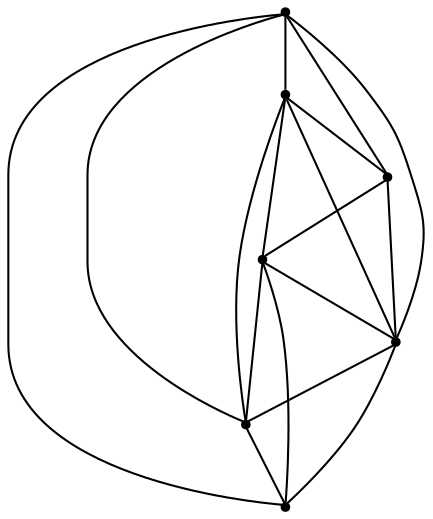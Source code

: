 graph {
  node [shape=point,comment="{\"directed\":false,\"doi\":\"10.1007/978-3-540-77537-9_27\",\"figure\":\"4 (2)\"}"]

  v0 [pos="877.4650014478107,1050.5366330927072"]
  v1 [pos="905.3607558139535,1127.8772162003952"]
  v2 [pos="739.237236200377,1044.909562197599"]
  v3 [pos="707.3384930011838,1128.6900421836162"]
  v4 [pos="872.3987492760946,1196.9648807178846"]
  v5 [pos="804.160498091232,1222.974294558439"]
  v6 [pos="741.6139864633249,1198.2152843822137"]

  v0 -- v2 [id="-1",pos="877.4650014478107,1050.5366330927072 859.9684877599076,1030.691122237503 834.330575887668,1018.8334304809573 805.9743208419444,1018.8334304809573 780.2686784735561,1018.8334304809573 756.7969262751815,1028.5779475941624 739.237236200377,1044.909562197599"]
  v2 -- v5 [id="-3",pos="739.237236200377,1044.909562197599 804.160498091232,1222.974294558439 804.160498091232,1222.974294558439 804.160498091232,1222.974294558439"]
  v2 -- v6 [id="-4",pos="739.237236200377,1044.909562197599 741.6139864633249,1198.2152843822137 741.6139864633249,1198.2152843822137 741.6139864633249,1198.2152843822137"]
  v2 -- v4 [id="-6",pos="739.237236200377,1044.909562197599 747.355735743323,1051.399386180531 747.355735743323,1051.399386180531 747.355735743323,1051.399386180531 872.3987492760946,1196.9648807178846 872.3987492760946,1196.9648807178846 872.3987492760946,1196.9648807178846"]
  v6 -- v4 [id="-7",pos="741.6139864633249,1198.2152843822137 753.6729308727175,1201.5707038185817 753.6729308727175,1201.5707038185817 753.6729308727175,1201.5707038185817 863.1085206497547,1197.990199002353 863.1085206497547,1197.990199002353 863.1085206497547,1197.990199002353 872.3987492760946,1196.9648807178846 872.3987492760946,1196.9648807178846 872.3987492760946,1196.9648807178846"]
  v5 -- v1 [id="-10",pos="804.160498091232,1222.974294558439 905.3607558139535,1127.8772162003952 905.3607558139535,1127.8772162003952 905.3607558139535,1127.8772162003952"]
  v5 -- v3 [id="-11",pos="804.160498091232,1222.974294558439 707.3384930011838,1128.6900421836162 707.3384930011838,1128.6900421836162 707.3384930011838,1128.6900421836162"]
  v0 -- v3 [id="-12",pos="877.4650014478107,1050.5366330927072 707.3384930011838,1128.6900421836162 707.3384930011838,1128.6900421836162 707.3384930011838,1128.6900421836162"]
  v0 -- v4 [id="-15",pos="877.4650014478107,1050.5366330927072 872.3987492760946,1196.9648807178846 872.3987492760946,1196.9648807178846 872.3987492760946,1196.9648807178846"]
  v0 -- v5 [id="-16",pos="877.4650014478107,1050.5366330927072 804.160498091232,1222.974294558439 804.160498091232,1222.974294558439 804.160498091232,1222.974294558439"]
  v6 -- v1 [id="-17",pos="741.6139864633249,1198.2152843822137 896.6125536896461,1130.4780685424807 896.6125536896461,1130.4780685424807 896.6125536896461,1130.4780685424807 905.3607558139535,1127.8772162003952 905.3607558139535,1127.8772162003952 905.3607558139535,1127.8772162003952"]
  v3 -- v6 [id="-19",pos="707.3384930011838,1128.6900421836162 705.0159517509992,1152.3407013876022 718.9125246273306,1180.3534026370423 741.6139864633249,1198.2152843822137"]
  v6 -- v5 [id="-20",pos="741.6139864633249,1198.2152843822137 758.3830451170481,1214.1929238587627 781.1358241724589,1223.2910931673919 804.160498091232,1222.974294558439"]
  v5 -- v4 [id="-21",pos="804.160498091232,1222.974294558439 831.6582856009279,1223.2910931673919 855.1121178655039,1213.5630264711463 872.3987492760946,1196.9648807178846"]
  v4 -- v1 [id="-22",pos="872.3987492760946,1196.9648807178846 893.7864412667307,1178.817598453731 906.9327535584915,1151.4846424979248 905.3607558139535,1127.8772162003952"]
  v2 -- v3 [id="-24",pos="739.237236200377,1044.909562197599 718.143274969296,1063.3464219187733 705.0159517509992,1090.661860758483 707.3384930011838,1128.6900421836162"]
  v1 -- v0 [id="-25",pos="905.3607558139535,1127.8772162003952 906.9327535584915,1093.3457367788437 896.0209858619465,1068.193511446619 877.4650014478107,1050.5366330927072"]
}